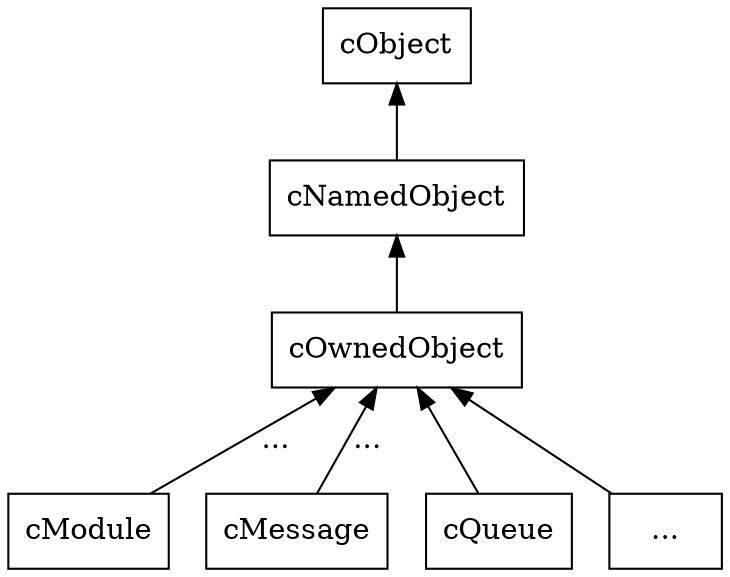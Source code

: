 digraph g {
        fontsize=12;

        node [shape = "rectangle"];
        edge [dir = "back"];

        cObject -> cNamedObject;
        cNamedObject -> cOwnedObject;
        cOwnedObject -> cModule [label="..."];
        cOwnedObject -> cMessage [label="..."];
        cOwnedObject -> cQueue;
        cOwnedObject -> others;
        others [label="..."];
}
